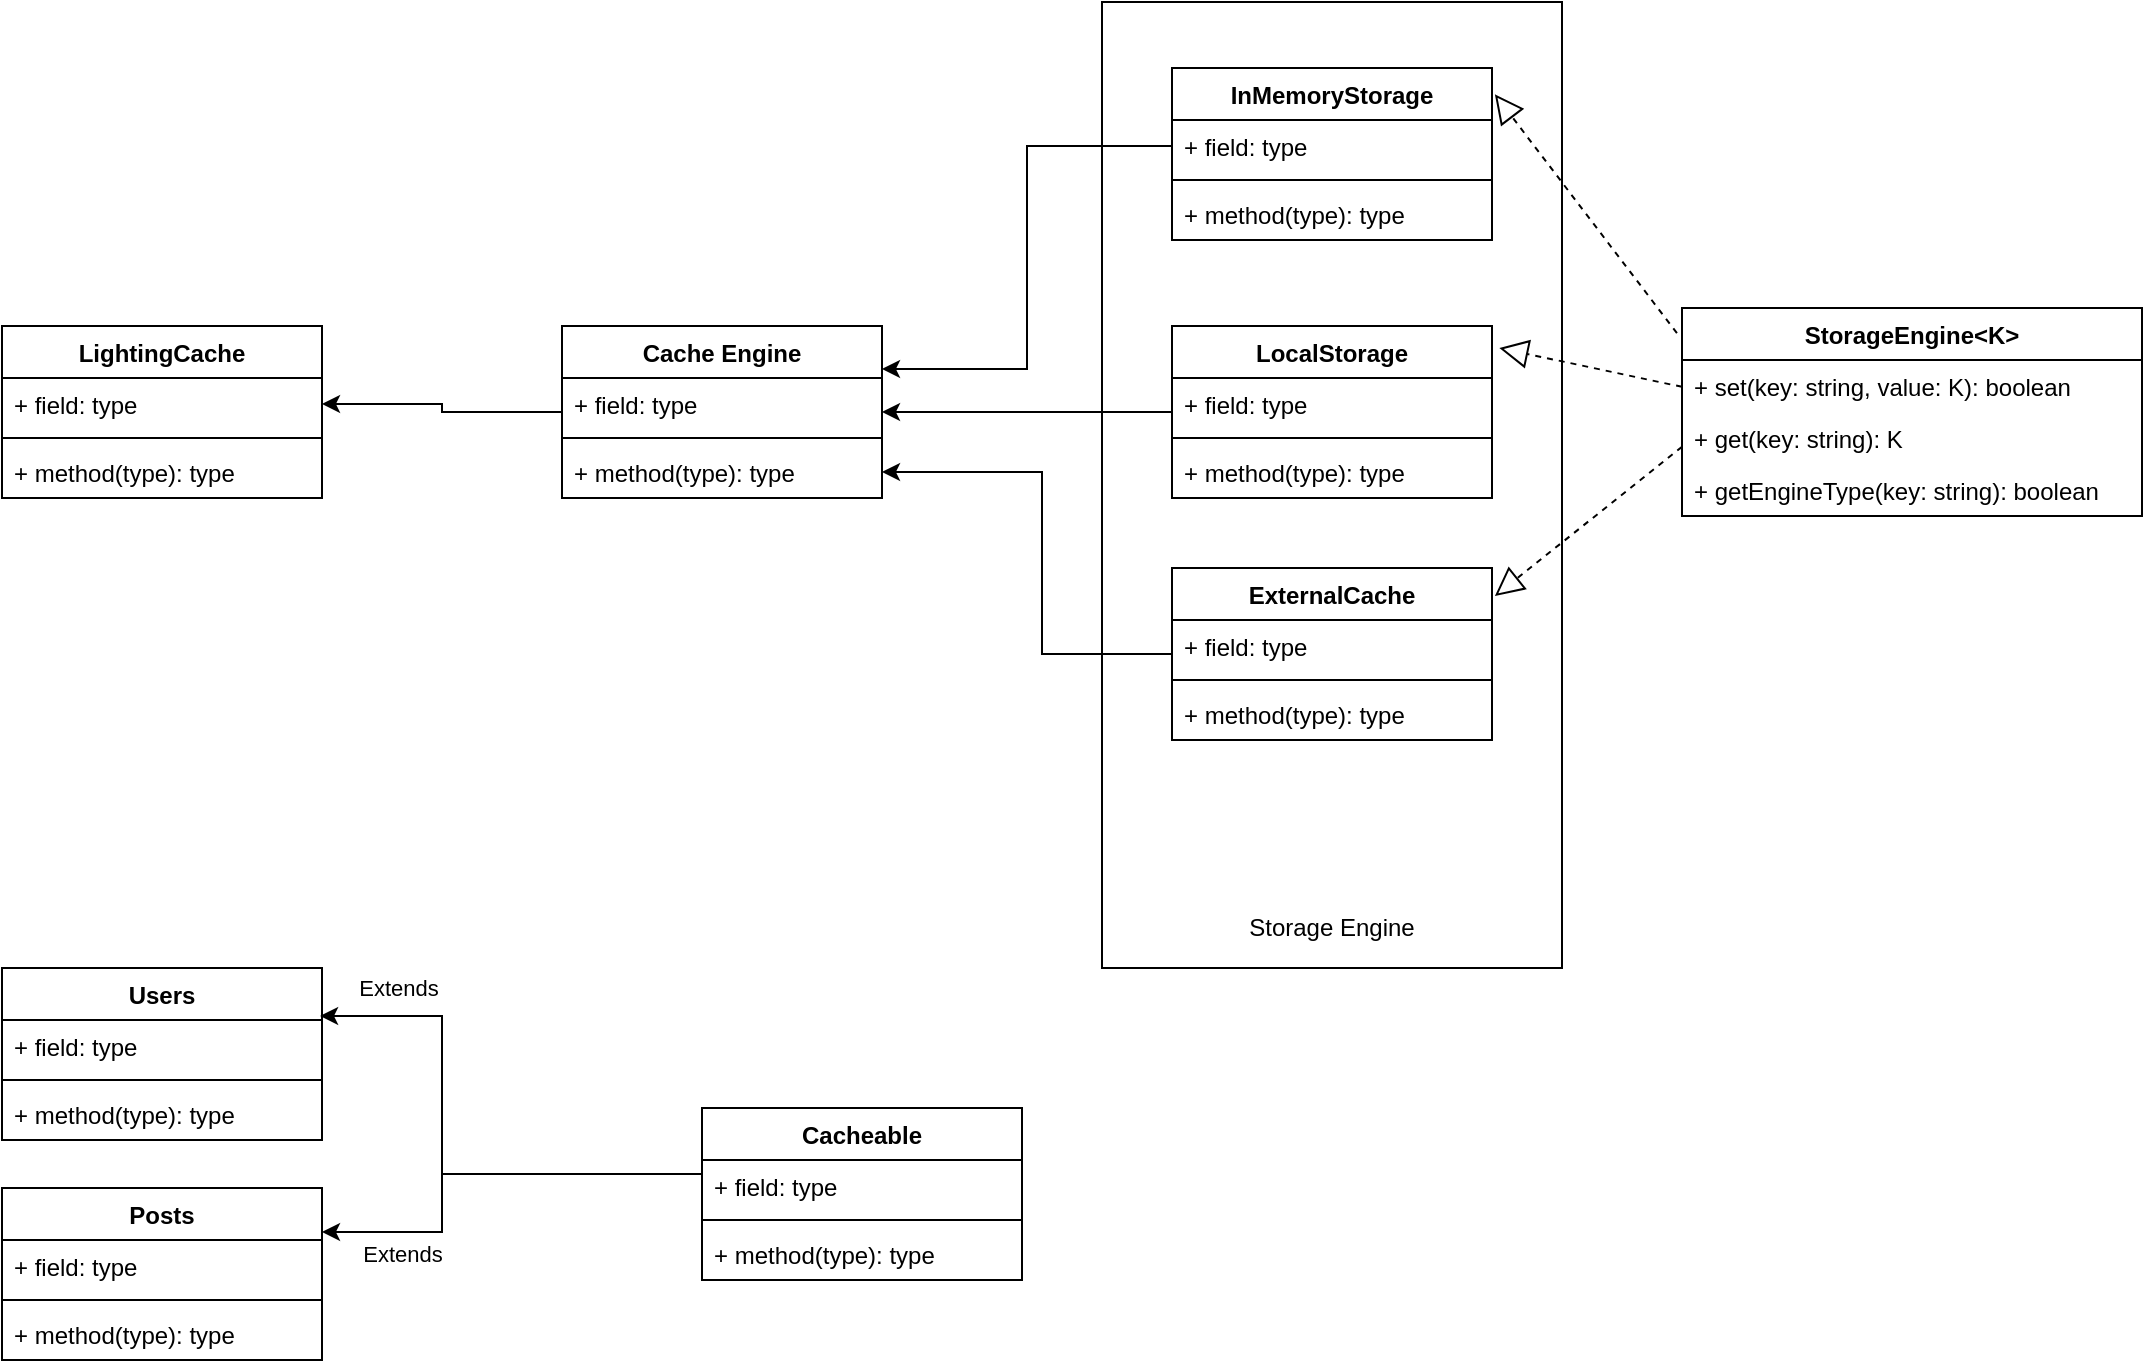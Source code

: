 <mxfile version="14.6.13" type="device"><diagram id="oYFV9i2F_LqPFzUaEzks" name="Page-1"><mxGraphModel dx="2066" dy="842" grid="1" gridSize="10" guides="1" tooltips="1" connect="1" arrows="1" fold="1" page="1" pageScale="1" pageWidth="850" pageHeight="1100" math="0" shadow="0"><root><mxCell id="0"/><mxCell id="1" parent="0"/><mxCell id="kZ5Y70IZCQ3zhOnj2cuZ-1" value="" style="rounded=0;whiteSpace=wrap;html=1;" parent="1" vertex="1"><mxGeometry x="990" y="67" width="230" height="483" as="geometry"/></mxCell><mxCell id="GUWwC26h_xe_j_DNRqJE-6" value="StorageEngine&lt;K&gt;" style="swimlane;fontStyle=1;align=center;verticalAlign=top;childLayout=stackLayout;horizontal=1;startSize=26;horizontalStack=0;resizeParent=1;resizeParentMax=0;resizeLast=0;collapsible=1;marginBottom=0;" parent="1" vertex="1"><mxGeometry x="1280" y="220" width="230" height="104" as="geometry"><mxRectangle x="120" y="130" width="100" height="26" as="alternateBounds"/></mxGeometry></mxCell><mxCell id="GUWwC26h_xe_j_DNRqJE-9" value="+ set(key: string, value: K): boolean" style="text;strokeColor=none;fillColor=none;align=left;verticalAlign=top;spacingLeft=4;spacingRight=4;overflow=hidden;rotatable=0;points=[[0,0.5],[1,0.5]];portConstraint=eastwest;" parent="GUWwC26h_xe_j_DNRqJE-6" vertex="1"><mxGeometry y="26" width="230" height="26" as="geometry"/></mxCell><mxCell id="GUWwC26h_xe_j_DNRqJE-13" value="+ get(key: string): K" style="text;strokeColor=none;fillColor=none;align=left;verticalAlign=top;spacingLeft=4;spacingRight=4;overflow=hidden;rotatable=0;points=[[0,0.5],[1,0.5]];portConstraint=eastwest;" parent="GUWwC26h_xe_j_DNRqJE-6" vertex="1"><mxGeometry y="52" width="230" height="26" as="geometry"/></mxCell><mxCell id="GUWwC26h_xe_j_DNRqJE-14" value="+ getEngineType(key: string): boolean" style="text;strokeColor=none;fillColor=none;align=left;verticalAlign=top;spacingLeft=4;spacingRight=4;overflow=hidden;rotatable=0;points=[[0,0.5],[1,0.5]];portConstraint=eastwest;" parent="GUWwC26h_xe_j_DNRqJE-6" vertex="1"><mxGeometry y="78" width="230" height="26" as="geometry"/></mxCell><mxCell id="GUWwC26h_xe_j_DNRqJE-15" value="LightingCache" style="swimlane;fontStyle=1;align=center;verticalAlign=top;childLayout=stackLayout;horizontal=1;startSize=26;horizontalStack=0;resizeParent=1;resizeParentMax=0;resizeLast=0;collapsible=1;marginBottom=0;" parent="1" vertex="1"><mxGeometry x="440" y="229" width="160" height="86" as="geometry"/></mxCell><mxCell id="GUWwC26h_xe_j_DNRqJE-16" value="+ field: type" style="text;strokeColor=none;fillColor=none;align=left;verticalAlign=top;spacingLeft=4;spacingRight=4;overflow=hidden;rotatable=0;points=[[0,0.5],[1,0.5]];portConstraint=eastwest;" parent="GUWwC26h_xe_j_DNRqJE-15" vertex="1"><mxGeometry y="26" width="160" height="26" as="geometry"/></mxCell><mxCell id="GUWwC26h_xe_j_DNRqJE-17" value="" style="line;strokeWidth=1;fillColor=none;align=left;verticalAlign=middle;spacingTop=-1;spacingLeft=3;spacingRight=3;rotatable=0;labelPosition=right;points=[];portConstraint=eastwest;" parent="GUWwC26h_xe_j_DNRqJE-15" vertex="1"><mxGeometry y="52" width="160" height="8" as="geometry"/></mxCell><mxCell id="GUWwC26h_xe_j_DNRqJE-18" value="+ method(type): type" style="text;strokeColor=none;fillColor=none;align=left;verticalAlign=top;spacingLeft=4;spacingRight=4;overflow=hidden;rotatable=0;points=[[0,0.5],[1,0.5]];portConstraint=eastwest;" parent="GUWwC26h_xe_j_DNRqJE-15" vertex="1"><mxGeometry y="60" width="160" height="26" as="geometry"/></mxCell><mxCell id="GUWwC26h_xe_j_DNRqJE-23" value="InMemoryStorage" style="swimlane;fontStyle=1;align=center;verticalAlign=top;childLayout=stackLayout;horizontal=1;startSize=26;horizontalStack=0;resizeParent=1;resizeParentMax=0;resizeLast=0;collapsible=1;marginBottom=0;" parent="1" vertex="1"><mxGeometry x="1025" y="100" width="160" height="86" as="geometry"/></mxCell><mxCell id="GUWwC26h_xe_j_DNRqJE-24" value="+ field: type" style="text;strokeColor=none;fillColor=none;align=left;verticalAlign=top;spacingLeft=4;spacingRight=4;overflow=hidden;rotatable=0;points=[[0,0.5],[1,0.5]];portConstraint=eastwest;" parent="GUWwC26h_xe_j_DNRqJE-23" vertex="1"><mxGeometry y="26" width="160" height="26" as="geometry"/></mxCell><mxCell id="GUWwC26h_xe_j_DNRqJE-25" value="" style="line;strokeWidth=1;fillColor=none;align=left;verticalAlign=middle;spacingTop=-1;spacingLeft=3;spacingRight=3;rotatable=0;labelPosition=right;points=[];portConstraint=eastwest;" parent="GUWwC26h_xe_j_DNRqJE-23" vertex="1"><mxGeometry y="52" width="160" height="8" as="geometry"/></mxCell><mxCell id="GUWwC26h_xe_j_DNRqJE-26" value="+ method(type): type" style="text;strokeColor=none;fillColor=none;align=left;verticalAlign=top;spacingLeft=4;spacingRight=4;overflow=hidden;rotatable=0;points=[[0,0.5],[1,0.5]];portConstraint=eastwest;" parent="GUWwC26h_xe_j_DNRqJE-23" vertex="1"><mxGeometry y="60" width="160" height="26" as="geometry"/></mxCell><mxCell id="kZ5Y70IZCQ3zhOnj2cuZ-30" style="edgeStyle=orthogonalEdgeStyle;rounded=0;orthogonalLoop=1;jettySize=auto;html=1;" parent="1" source="GUWwC26h_xe_j_DNRqJE-27" target="kZ5Y70IZCQ3zhOnj2cuZ-5" edge="1"><mxGeometry relative="1" as="geometry"/></mxCell><mxCell id="GUWwC26h_xe_j_DNRqJE-27" value="LocalStorage" style="swimlane;fontStyle=1;align=center;verticalAlign=top;childLayout=stackLayout;horizontal=1;startSize=26;horizontalStack=0;resizeParent=1;resizeParentMax=0;resizeLast=0;collapsible=1;marginBottom=0;" parent="1" vertex="1"><mxGeometry x="1025" y="229" width="160" height="86" as="geometry"/></mxCell><mxCell id="GUWwC26h_xe_j_DNRqJE-28" value="+ field: type" style="text;strokeColor=none;fillColor=none;align=left;verticalAlign=top;spacingLeft=4;spacingRight=4;overflow=hidden;rotatable=0;points=[[0,0.5],[1,0.5]];portConstraint=eastwest;" parent="GUWwC26h_xe_j_DNRqJE-27" vertex="1"><mxGeometry y="26" width="160" height="26" as="geometry"/></mxCell><mxCell id="GUWwC26h_xe_j_DNRqJE-29" value="" style="line;strokeWidth=1;fillColor=none;align=left;verticalAlign=middle;spacingTop=-1;spacingLeft=3;spacingRight=3;rotatable=0;labelPosition=right;points=[];portConstraint=eastwest;" parent="GUWwC26h_xe_j_DNRqJE-27" vertex="1"><mxGeometry y="52" width="160" height="8" as="geometry"/></mxCell><mxCell id="GUWwC26h_xe_j_DNRqJE-30" value="+ method(type): type" style="text;strokeColor=none;fillColor=none;align=left;verticalAlign=top;spacingLeft=4;spacingRight=4;overflow=hidden;rotatable=0;points=[[0,0.5],[1,0.5]];portConstraint=eastwest;" parent="GUWwC26h_xe_j_DNRqJE-27" vertex="1"><mxGeometry y="60" width="160" height="26" as="geometry"/></mxCell><mxCell id="kZ5Y70IZCQ3zhOnj2cuZ-31" style="edgeStyle=orthogonalEdgeStyle;rounded=0;orthogonalLoop=1;jettySize=auto;html=1;entryX=1;entryY=0.5;entryDx=0;entryDy=0;" parent="1" source="GUWwC26h_xe_j_DNRqJE-31" target="kZ5Y70IZCQ3zhOnj2cuZ-8" edge="1"><mxGeometry relative="1" as="geometry"><Array as="points"><mxPoint x="960" y="393"/><mxPoint x="960" y="302"/></Array></mxGeometry></mxCell><mxCell id="GUWwC26h_xe_j_DNRqJE-31" value="ExternalCache" style="swimlane;fontStyle=1;align=center;verticalAlign=top;childLayout=stackLayout;horizontal=1;startSize=26;horizontalStack=0;resizeParent=1;resizeParentMax=0;resizeLast=0;collapsible=1;marginBottom=0;" parent="1" vertex="1"><mxGeometry x="1025" y="350" width="160" height="86" as="geometry"/></mxCell><mxCell id="GUWwC26h_xe_j_DNRqJE-32" value="+ field: type" style="text;strokeColor=none;fillColor=none;align=left;verticalAlign=top;spacingLeft=4;spacingRight=4;overflow=hidden;rotatable=0;points=[[0,0.5],[1,0.5]];portConstraint=eastwest;" parent="GUWwC26h_xe_j_DNRqJE-31" vertex="1"><mxGeometry y="26" width="160" height="26" as="geometry"/></mxCell><mxCell id="GUWwC26h_xe_j_DNRqJE-33" value="" style="line;strokeWidth=1;fillColor=none;align=left;verticalAlign=middle;spacingTop=-1;spacingLeft=3;spacingRight=3;rotatable=0;labelPosition=right;points=[];portConstraint=eastwest;" parent="GUWwC26h_xe_j_DNRqJE-31" vertex="1"><mxGeometry y="52" width="160" height="8" as="geometry"/></mxCell><mxCell id="GUWwC26h_xe_j_DNRqJE-34" value="+ method(type): type" style="text;strokeColor=none;fillColor=none;align=left;verticalAlign=top;spacingLeft=4;spacingRight=4;overflow=hidden;rotatable=0;points=[[0,0.5],[1,0.5]];portConstraint=eastwest;" parent="GUWwC26h_xe_j_DNRqJE-31" vertex="1"><mxGeometry y="60" width="160" height="26" as="geometry"/></mxCell><mxCell id="GUWwC26h_xe_j_DNRqJE-35" value="" style="endArrow=block;dashed=1;endFill=0;endSize=12;html=1;exitX=-0.011;exitY=0.121;exitDx=0;exitDy=0;exitPerimeter=0;entryX=1.009;entryY=0.153;entryDx=0;entryDy=0;entryPerimeter=0;" parent="1" source="GUWwC26h_xe_j_DNRqJE-6" target="GUWwC26h_xe_j_DNRqJE-23" edge="1"><mxGeometry width="160" relative="1" as="geometry"><mxPoint x="1140" y="160" as="sourcePoint"/><mxPoint x="1300" y="160" as="targetPoint"/></mxGeometry></mxCell><mxCell id="GUWwC26h_xe_j_DNRqJE-36" value="" style="endArrow=block;dashed=1;endFill=0;endSize=12;html=1;exitX=-0.011;exitY=0.121;exitDx=0;exitDy=0;exitPerimeter=0;entryX=1.023;entryY=0.128;entryDx=0;entryDy=0;entryPerimeter=0;" parent="1" target="GUWwC26h_xe_j_DNRqJE-27" edge="1"><mxGeometry width="160" relative="1" as="geometry"><mxPoint x="1280" y="259.424" as="sourcePoint"/><mxPoint x="1113.75" y="139.998" as="targetPoint"/></mxGeometry></mxCell><mxCell id="GUWwC26h_xe_j_DNRqJE-37" value="" style="endArrow=block;dashed=1;endFill=0;endSize=12;html=1;exitX=-0.011;exitY=0.121;exitDx=0;exitDy=0;exitPerimeter=0;entryX=1.009;entryY=0.163;entryDx=0;entryDy=0;entryPerimeter=0;" parent="1" target="GUWwC26h_xe_j_DNRqJE-31" edge="1"><mxGeometry width="160" relative="1" as="geometry"><mxPoint x="1280" y="289.424" as="sourcePoint"/><mxPoint x="1113.75" y="169.998" as="targetPoint"/></mxGeometry></mxCell><mxCell id="kZ5Y70IZCQ3zhOnj2cuZ-2" value="Storage Engine" style="text;html=1;strokeColor=none;fillColor=none;align=center;verticalAlign=middle;whiteSpace=wrap;rounded=0;" parent="1" vertex="1"><mxGeometry x="1055" y="520" width="100" height="20" as="geometry"/></mxCell><mxCell id="kZ5Y70IZCQ3zhOnj2cuZ-32" style="edgeStyle=orthogonalEdgeStyle;rounded=0;orthogonalLoop=1;jettySize=auto;html=1;entryX=1;entryY=0.5;entryDx=0;entryDy=0;" parent="1" source="kZ5Y70IZCQ3zhOnj2cuZ-5" target="GUWwC26h_xe_j_DNRqJE-16" edge="1"><mxGeometry relative="1" as="geometry"/></mxCell><mxCell id="kZ5Y70IZCQ3zhOnj2cuZ-5" value="Cache Engine" style="swimlane;fontStyle=1;align=center;verticalAlign=top;childLayout=stackLayout;horizontal=1;startSize=26;horizontalStack=0;resizeParent=1;resizeParentMax=0;resizeLast=0;collapsible=1;marginBottom=0;" parent="1" vertex="1"><mxGeometry x="720" y="229" width="160" height="86" as="geometry"/></mxCell><mxCell id="kZ5Y70IZCQ3zhOnj2cuZ-6" value="+ field: type" style="text;strokeColor=none;fillColor=none;align=left;verticalAlign=top;spacingLeft=4;spacingRight=4;overflow=hidden;rotatable=0;points=[[0,0.5],[1,0.5]];portConstraint=eastwest;" parent="kZ5Y70IZCQ3zhOnj2cuZ-5" vertex="1"><mxGeometry y="26" width="160" height="26" as="geometry"/></mxCell><mxCell id="kZ5Y70IZCQ3zhOnj2cuZ-7" value="" style="line;strokeWidth=1;fillColor=none;align=left;verticalAlign=middle;spacingTop=-1;spacingLeft=3;spacingRight=3;rotatable=0;labelPosition=right;points=[];portConstraint=eastwest;" parent="kZ5Y70IZCQ3zhOnj2cuZ-5" vertex="1"><mxGeometry y="52" width="160" height="8" as="geometry"/></mxCell><mxCell id="kZ5Y70IZCQ3zhOnj2cuZ-8" value="+ method(type): type" style="text;strokeColor=none;fillColor=none;align=left;verticalAlign=top;spacingLeft=4;spacingRight=4;overflow=hidden;rotatable=0;points=[[0,0.5],[1,0.5]];portConstraint=eastwest;" parent="kZ5Y70IZCQ3zhOnj2cuZ-5" vertex="1"><mxGeometry y="60" width="160" height="26" as="geometry"/></mxCell><mxCell id="kZ5Y70IZCQ3zhOnj2cuZ-9" value="Users" style="swimlane;fontStyle=1;align=center;verticalAlign=top;childLayout=stackLayout;horizontal=1;startSize=26;horizontalStack=0;resizeParent=1;resizeParentMax=0;resizeLast=0;collapsible=1;marginBottom=0;" parent="1" vertex="1"><mxGeometry x="440" y="550" width="160" height="86" as="geometry"/></mxCell><mxCell id="kZ5Y70IZCQ3zhOnj2cuZ-10" value="+ field: type" style="text;strokeColor=none;fillColor=none;align=left;verticalAlign=top;spacingLeft=4;spacingRight=4;overflow=hidden;rotatable=0;points=[[0,0.5],[1,0.5]];portConstraint=eastwest;" parent="kZ5Y70IZCQ3zhOnj2cuZ-9" vertex="1"><mxGeometry y="26" width="160" height="26" as="geometry"/></mxCell><mxCell id="kZ5Y70IZCQ3zhOnj2cuZ-11" value="" style="line;strokeWidth=1;fillColor=none;align=left;verticalAlign=middle;spacingTop=-1;spacingLeft=3;spacingRight=3;rotatable=0;labelPosition=right;points=[];portConstraint=eastwest;" parent="kZ5Y70IZCQ3zhOnj2cuZ-9" vertex="1"><mxGeometry y="52" width="160" height="8" as="geometry"/></mxCell><mxCell id="kZ5Y70IZCQ3zhOnj2cuZ-12" value="+ method(type): type" style="text;strokeColor=none;fillColor=none;align=left;verticalAlign=top;spacingLeft=4;spacingRight=4;overflow=hidden;rotatable=0;points=[[0,0.5],[1,0.5]];portConstraint=eastwest;" parent="kZ5Y70IZCQ3zhOnj2cuZ-9" vertex="1"><mxGeometry y="60" width="160" height="26" as="geometry"/></mxCell><mxCell id="kZ5Y70IZCQ3zhOnj2cuZ-13" value="Posts" style="swimlane;fontStyle=1;align=center;verticalAlign=top;childLayout=stackLayout;horizontal=1;startSize=26;horizontalStack=0;resizeParent=1;resizeParentMax=0;resizeLast=0;collapsible=1;marginBottom=0;" parent="1" vertex="1"><mxGeometry x="440" y="660" width="160" height="86" as="geometry"/></mxCell><mxCell id="kZ5Y70IZCQ3zhOnj2cuZ-14" value="+ field: type" style="text;strokeColor=none;fillColor=none;align=left;verticalAlign=top;spacingLeft=4;spacingRight=4;overflow=hidden;rotatable=0;points=[[0,0.5],[1,0.5]];portConstraint=eastwest;" parent="kZ5Y70IZCQ3zhOnj2cuZ-13" vertex="1"><mxGeometry y="26" width="160" height="26" as="geometry"/></mxCell><mxCell id="kZ5Y70IZCQ3zhOnj2cuZ-15" value="" style="line;strokeWidth=1;fillColor=none;align=left;verticalAlign=middle;spacingTop=-1;spacingLeft=3;spacingRight=3;rotatable=0;labelPosition=right;points=[];portConstraint=eastwest;" parent="kZ5Y70IZCQ3zhOnj2cuZ-13" vertex="1"><mxGeometry y="52" width="160" height="8" as="geometry"/></mxCell><mxCell id="kZ5Y70IZCQ3zhOnj2cuZ-16" value="+ method(type): type" style="text;strokeColor=none;fillColor=none;align=left;verticalAlign=top;spacingLeft=4;spacingRight=4;overflow=hidden;rotatable=0;points=[[0,0.5],[1,0.5]];portConstraint=eastwest;" parent="kZ5Y70IZCQ3zhOnj2cuZ-13" vertex="1"><mxGeometry y="60" width="160" height="26" as="geometry"/></mxCell><mxCell id="kZ5Y70IZCQ3zhOnj2cuZ-25" style="edgeStyle=orthogonalEdgeStyle;rounded=0;orthogonalLoop=1;jettySize=auto;html=1;entryX=0.994;entryY=-0.077;entryDx=0;entryDy=0;entryPerimeter=0;" parent="1" source="kZ5Y70IZCQ3zhOnj2cuZ-17" target="kZ5Y70IZCQ3zhOnj2cuZ-10" edge="1"><mxGeometry relative="1" as="geometry"><Array as="points"><mxPoint x="660" y="653"/><mxPoint x="660" y="574"/></Array></mxGeometry></mxCell><mxCell id="kZ5Y70IZCQ3zhOnj2cuZ-28" value="Extends" style="edgeLabel;html=1;align=center;verticalAlign=middle;resizable=0;points=[];" parent="kZ5Y70IZCQ3zhOnj2cuZ-25" vertex="1" connectable="0"><mxGeometry x="0.536" y="4" relative="1" as="geometry"><mxPoint x="-18" y="-16" as="offset"/></mxGeometry></mxCell><mxCell id="kZ5Y70IZCQ3zhOnj2cuZ-26" style="edgeStyle=orthogonalEdgeStyle;rounded=0;orthogonalLoop=1;jettySize=auto;html=1;entryX=1;entryY=0.25;entryDx=0;entryDy=0;" parent="1" source="kZ5Y70IZCQ3zhOnj2cuZ-17" target="kZ5Y70IZCQ3zhOnj2cuZ-13" edge="1"><mxGeometry relative="1" as="geometry"><Array as="points"><mxPoint x="660" y="653"/><mxPoint x="660" y="682"/><mxPoint x="600" y="682"/></Array></mxGeometry></mxCell><mxCell id="kZ5Y70IZCQ3zhOnj2cuZ-27" value="Extends" style="edgeLabel;html=1;align=center;verticalAlign=middle;resizable=0;points=[];" parent="kZ5Y70IZCQ3zhOnj2cuZ-26" vertex="1" connectable="0"><mxGeometry x="0.396" y="4" relative="1" as="geometry"><mxPoint x="-24" y="17" as="offset"/></mxGeometry></mxCell><mxCell id="kZ5Y70IZCQ3zhOnj2cuZ-17" value="Cacheable" style="swimlane;fontStyle=1;align=center;verticalAlign=top;childLayout=stackLayout;horizontal=1;startSize=26;horizontalStack=0;resizeParent=1;resizeParentMax=0;resizeLast=0;collapsible=1;marginBottom=0;" parent="1" vertex="1"><mxGeometry x="790" y="620" width="160" height="86" as="geometry"/></mxCell><mxCell id="kZ5Y70IZCQ3zhOnj2cuZ-18" value="+ field: type" style="text;strokeColor=none;fillColor=none;align=left;verticalAlign=top;spacingLeft=4;spacingRight=4;overflow=hidden;rotatable=0;points=[[0,0.5],[1,0.5]];portConstraint=eastwest;" parent="kZ5Y70IZCQ3zhOnj2cuZ-17" vertex="1"><mxGeometry y="26" width="160" height="26" as="geometry"/></mxCell><mxCell id="kZ5Y70IZCQ3zhOnj2cuZ-19" value="" style="line;strokeWidth=1;fillColor=none;align=left;verticalAlign=middle;spacingTop=-1;spacingLeft=3;spacingRight=3;rotatable=0;labelPosition=right;points=[];portConstraint=eastwest;" parent="kZ5Y70IZCQ3zhOnj2cuZ-17" vertex="1"><mxGeometry y="52" width="160" height="8" as="geometry"/></mxCell><mxCell id="kZ5Y70IZCQ3zhOnj2cuZ-20" value="+ method(type): type" style="text;strokeColor=none;fillColor=none;align=left;verticalAlign=top;spacingLeft=4;spacingRight=4;overflow=hidden;rotatable=0;points=[[0,0.5],[1,0.5]];portConstraint=eastwest;" parent="kZ5Y70IZCQ3zhOnj2cuZ-17" vertex="1"><mxGeometry y="60" width="160" height="26" as="geometry"/></mxCell><mxCell id="kZ5Y70IZCQ3zhOnj2cuZ-29" style="edgeStyle=orthogonalEdgeStyle;rounded=0;orthogonalLoop=1;jettySize=auto;html=1;entryX=1;entryY=0.25;entryDx=0;entryDy=0;" parent="1" source="GUWwC26h_xe_j_DNRqJE-24" target="kZ5Y70IZCQ3zhOnj2cuZ-5" edge="1"><mxGeometry relative="1" as="geometry"/></mxCell></root></mxGraphModel></diagram></mxfile>